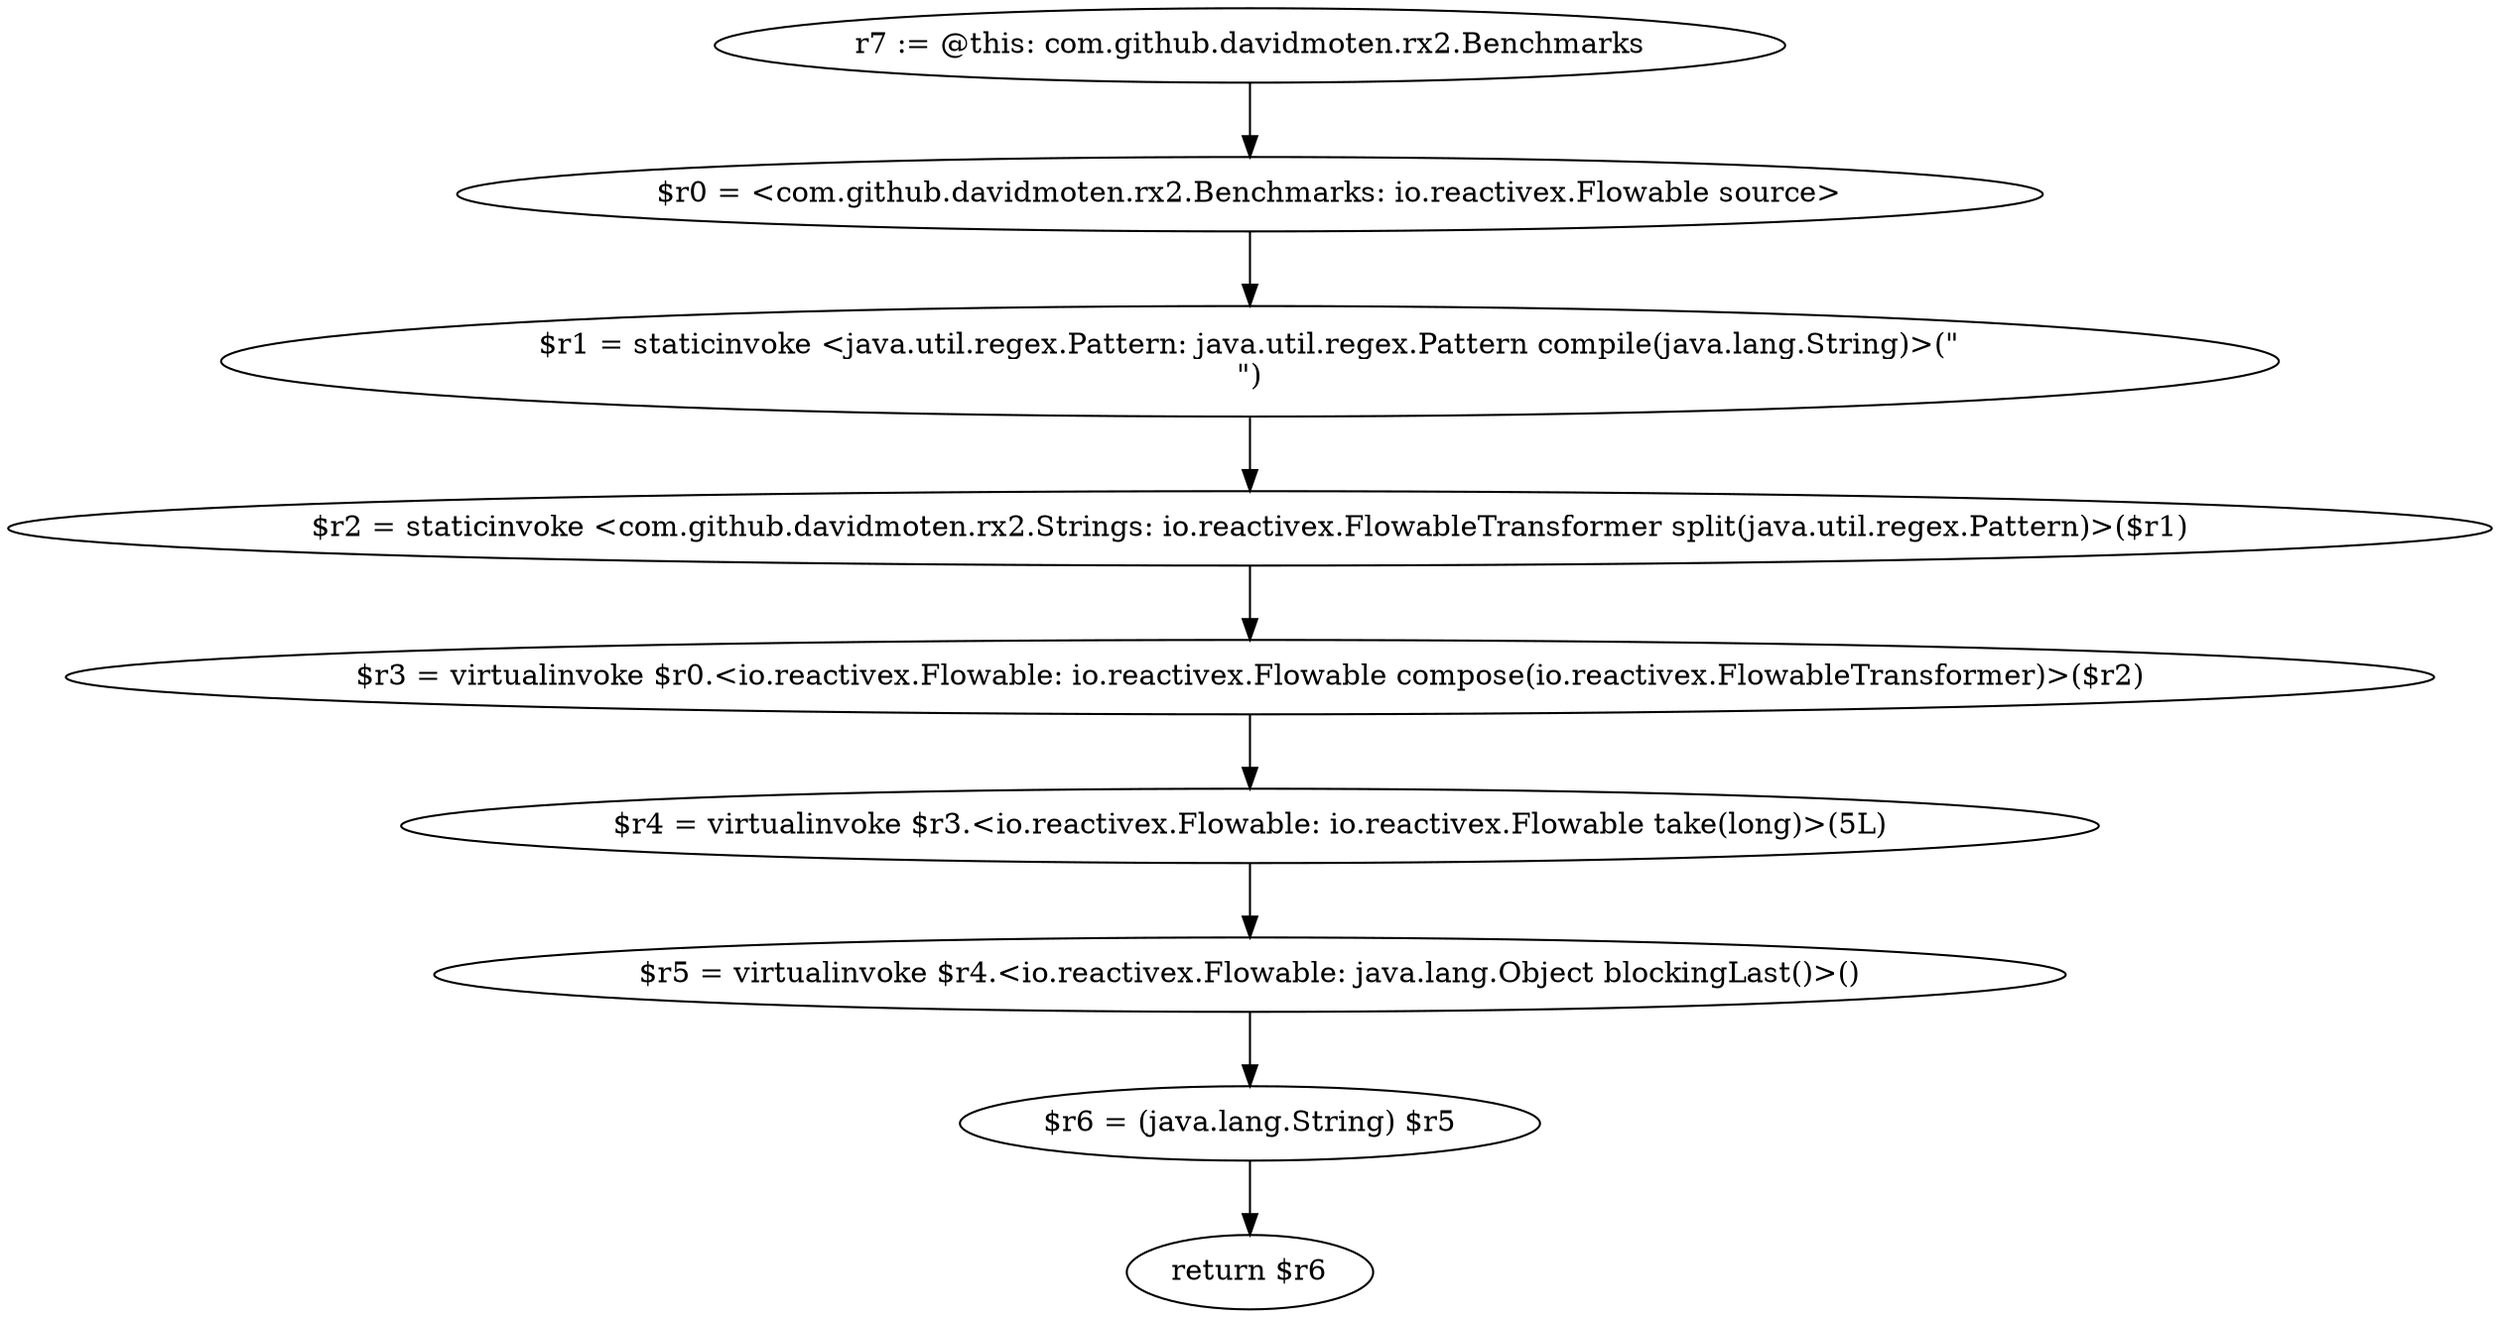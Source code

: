 digraph "unitGraph" {
    "r7 := @this: com.github.davidmoten.rx2.Benchmarks"
    "$r0 = <com.github.davidmoten.rx2.Benchmarks: io.reactivex.Flowable source>"
    "$r1 = staticinvoke <java.util.regex.Pattern: java.util.regex.Pattern compile(java.lang.String)>(\"\n\")"
    "$r2 = staticinvoke <com.github.davidmoten.rx2.Strings: io.reactivex.FlowableTransformer split(java.util.regex.Pattern)>($r1)"
    "$r3 = virtualinvoke $r0.<io.reactivex.Flowable: io.reactivex.Flowable compose(io.reactivex.FlowableTransformer)>($r2)"
    "$r4 = virtualinvoke $r3.<io.reactivex.Flowable: io.reactivex.Flowable take(long)>(5L)"
    "$r5 = virtualinvoke $r4.<io.reactivex.Flowable: java.lang.Object blockingLast()>()"
    "$r6 = (java.lang.String) $r5"
    "return $r6"
    "r7 := @this: com.github.davidmoten.rx2.Benchmarks"->"$r0 = <com.github.davidmoten.rx2.Benchmarks: io.reactivex.Flowable source>";
    "$r0 = <com.github.davidmoten.rx2.Benchmarks: io.reactivex.Flowable source>"->"$r1 = staticinvoke <java.util.regex.Pattern: java.util.regex.Pattern compile(java.lang.String)>(\"\n\")";
    "$r1 = staticinvoke <java.util.regex.Pattern: java.util.regex.Pattern compile(java.lang.String)>(\"\n\")"->"$r2 = staticinvoke <com.github.davidmoten.rx2.Strings: io.reactivex.FlowableTransformer split(java.util.regex.Pattern)>($r1)";
    "$r2 = staticinvoke <com.github.davidmoten.rx2.Strings: io.reactivex.FlowableTransformer split(java.util.regex.Pattern)>($r1)"->"$r3 = virtualinvoke $r0.<io.reactivex.Flowable: io.reactivex.Flowable compose(io.reactivex.FlowableTransformer)>($r2)";
    "$r3 = virtualinvoke $r0.<io.reactivex.Flowable: io.reactivex.Flowable compose(io.reactivex.FlowableTransformer)>($r2)"->"$r4 = virtualinvoke $r3.<io.reactivex.Flowable: io.reactivex.Flowable take(long)>(5L)";
    "$r4 = virtualinvoke $r3.<io.reactivex.Flowable: io.reactivex.Flowable take(long)>(5L)"->"$r5 = virtualinvoke $r4.<io.reactivex.Flowable: java.lang.Object blockingLast()>()";
    "$r5 = virtualinvoke $r4.<io.reactivex.Flowable: java.lang.Object blockingLast()>()"->"$r6 = (java.lang.String) $r5";
    "$r6 = (java.lang.String) $r5"->"return $r6";
}
